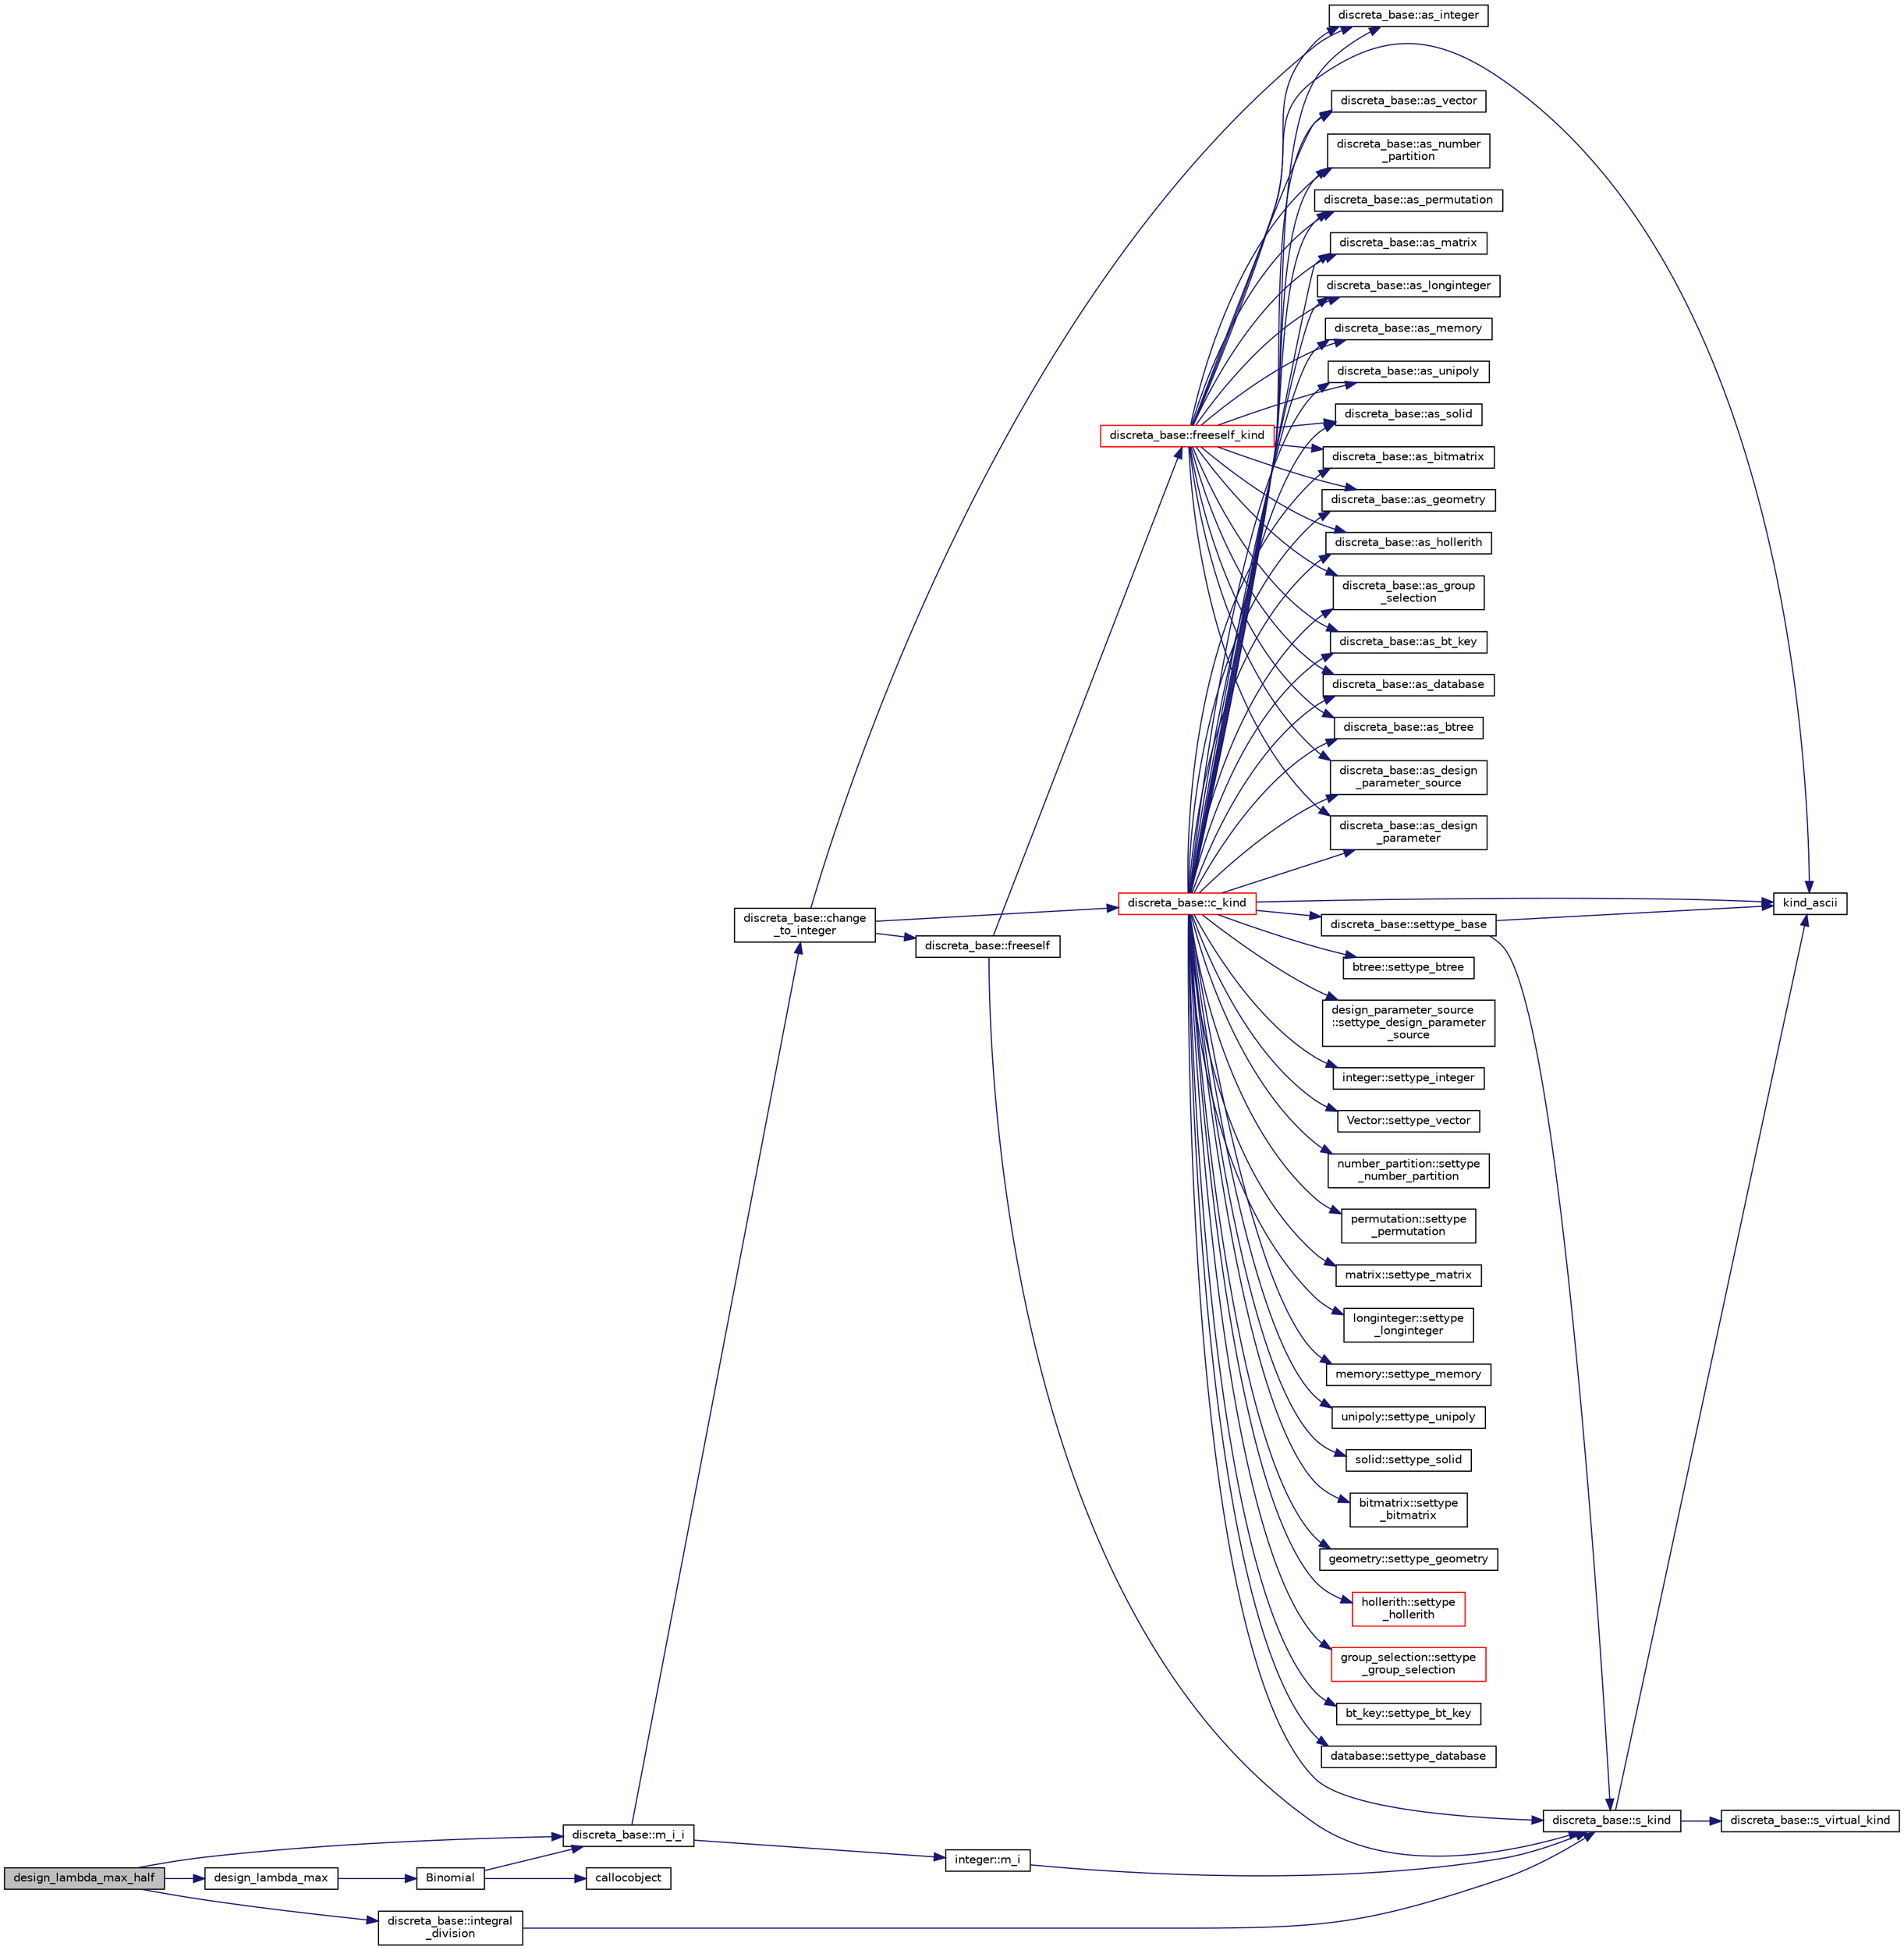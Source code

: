 digraph "design_lambda_max_half"
{
  edge [fontname="Helvetica",fontsize="10",labelfontname="Helvetica",labelfontsize="10"];
  node [fontname="Helvetica",fontsize="10",shape=record];
  rankdir="LR";
  Node383 [label="design_lambda_max_half",height=0.2,width=0.4,color="black", fillcolor="grey75", style="filled", fontcolor="black"];
  Node383 -> Node384 [color="midnightblue",fontsize="10",style="solid",fontname="Helvetica"];
  Node384 [label="design_lambda_max",height=0.2,width=0.4,color="black", fillcolor="white", style="filled",URL="$d1/dec/lib_2_d_i_s_c_r_e_t_a_2design_8_c.html#acdf81c1d4f1b0dbacad39f2c0a1190ed"];
  Node384 -> Node385 [color="midnightblue",fontsize="10",style="solid",fontname="Helvetica"];
  Node385 [label="Binomial",height=0.2,width=0.4,color="black", fillcolor="white", style="filled",URL="$d9/d60/discreta_8h.html#a832bb13a7500f74e6ce6fd77a4133dcf"];
  Node385 -> Node386 [color="midnightblue",fontsize="10",style="solid",fontname="Helvetica"];
  Node386 [label="discreta_base::m_i_i",height=0.2,width=0.4,color="black", fillcolor="white", style="filled",URL="$d7/d71/classdiscreta__base.html#aa231464a9d4bc233f66608021c9ad997"];
  Node386 -> Node387 [color="midnightblue",fontsize="10",style="solid",fontname="Helvetica"];
  Node387 [label="discreta_base::change\l_to_integer",height=0.2,width=0.4,color="black", fillcolor="white", style="filled",URL="$d7/d71/classdiscreta__base.html#a58a5a5bd8f8e6f2dd7b4483b66dc7bb9"];
  Node387 -> Node388 [color="midnightblue",fontsize="10",style="solid",fontname="Helvetica"];
  Node388 [label="discreta_base::freeself",height=0.2,width=0.4,color="black", fillcolor="white", style="filled",URL="$d7/d71/classdiscreta__base.html#a9a3c9501a562293b5667c11b9174d6e5"];
  Node388 -> Node389 [color="midnightblue",fontsize="10",style="solid",fontname="Helvetica"];
  Node389 [label="discreta_base::freeself_kind",height=0.2,width=0.4,color="red", fillcolor="white", style="filled",URL="$d7/d71/classdiscreta__base.html#a63a23ada2165b3838fab719ed458cec8"];
  Node389 -> Node397 [color="midnightblue",fontsize="10",style="solid",fontname="Helvetica"];
  Node397 [label="discreta_base::as_integer",height=0.2,width=0.4,color="black", fillcolor="white", style="filled",URL="$d7/d71/classdiscreta__base.html#a00d7691eaf874fd283d942692fe8dd26"];
  Node389 -> Node399 [color="midnightblue",fontsize="10",style="solid",fontname="Helvetica"];
  Node399 [label="discreta_base::as_vector",height=0.2,width=0.4,color="black", fillcolor="white", style="filled",URL="$d7/d71/classdiscreta__base.html#a7bdd6cae39c380b128ee9e17e42cf020"];
  Node389 -> Node402 [color="midnightblue",fontsize="10",style="solid",fontname="Helvetica"];
  Node402 [label="discreta_base::as_number\l_partition",height=0.2,width=0.4,color="black", fillcolor="white", style="filled",URL="$d7/d71/classdiscreta__base.html#a307aa09de0e925d46697707968ffab00"];
  Node389 -> Node404 [color="midnightblue",fontsize="10",style="solid",fontname="Helvetica"];
  Node404 [label="discreta_base::as_permutation",height=0.2,width=0.4,color="black", fillcolor="white", style="filled",URL="$d7/d71/classdiscreta__base.html#aa4e72f36a82984239b12ae831e131098"];
  Node389 -> Node406 [color="midnightblue",fontsize="10",style="solid",fontname="Helvetica"];
  Node406 [label="discreta_base::as_matrix",height=0.2,width=0.4,color="black", fillcolor="white", style="filled",URL="$d7/d71/classdiscreta__base.html#ae4d7f56d917a4707b838fbffde6467ff"];
  Node389 -> Node409 [color="midnightblue",fontsize="10",style="solid",fontname="Helvetica"];
  Node409 [label="discreta_base::as_longinteger",height=0.2,width=0.4,color="black", fillcolor="white", style="filled",URL="$d7/d71/classdiscreta__base.html#a20a094639eb711b10c8694c51937f7cd"];
  Node389 -> Node412 [color="midnightblue",fontsize="10",style="solid",fontname="Helvetica"];
  Node412 [label="discreta_base::as_memory",height=0.2,width=0.4,color="black", fillcolor="white", style="filled",URL="$d7/d71/classdiscreta__base.html#ad94b2d7dce0cd4fa22db57f6e79c4bd2"];
  Node389 -> Node414 [color="midnightblue",fontsize="10",style="solid",fontname="Helvetica"];
  Node414 [label="discreta_base::as_unipoly",height=0.2,width=0.4,color="black", fillcolor="white", style="filled",URL="$d7/d71/classdiscreta__base.html#ad50d8027f039fe5c2478cddb243adc9d"];
  Node389 -> Node416 [color="midnightblue",fontsize="10",style="solid",fontname="Helvetica"];
  Node416 [label="discreta_base::as_solid",height=0.2,width=0.4,color="black", fillcolor="white", style="filled",URL="$d7/d71/classdiscreta__base.html#a1fc5f2b85ec97ab0a69dd64903c970a5"];
  Node389 -> Node418 [color="midnightblue",fontsize="10",style="solid",fontname="Helvetica"];
  Node418 [label="discreta_base::as_bitmatrix",height=0.2,width=0.4,color="black", fillcolor="white", style="filled",URL="$d7/d71/classdiscreta__base.html#a071ad54ea8ef6c9d1d15f532e5a76df6"];
  Node389 -> Node420 [color="midnightblue",fontsize="10",style="solid",fontname="Helvetica"];
  Node420 [label="discreta_base::as_geometry",height=0.2,width=0.4,color="black", fillcolor="white", style="filled",URL="$d7/d71/classdiscreta__base.html#a38fc7b4cdd830703e9d87354b79bc5c8"];
  Node389 -> Node422 [color="midnightblue",fontsize="10",style="solid",fontname="Helvetica"];
  Node422 [label="discreta_base::as_hollerith",height=0.2,width=0.4,color="black", fillcolor="white", style="filled",URL="$d7/d71/classdiscreta__base.html#a3e66f82711f314710107e2f29e589690"];
  Node389 -> Node424 [color="midnightblue",fontsize="10",style="solid",fontname="Helvetica"];
  Node424 [label="discreta_base::as_group\l_selection",height=0.2,width=0.4,color="black", fillcolor="white", style="filled",URL="$d7/d71/classdiscreta__base.html#aae1bac4883c567718bef9fb610abbdc8"];
  Node389 -> Node426 [color="midnightblue",fontsize="10",style="solid",fontname="Helvetica"];
  Node426 [label="discreta_base::as_bt_key",height=0.2,width=0.4,color="black", fillcolor="white", style="filled",URL="$d7/d71/classdiscreta__base.html#a2734c6e08dca17cf6588bd5064ec1b9f"];
  Node389 -> Node428 [color="midnightblue",fontsize="10",style="solid",fontname="Helvetica"];
  Node428 [label="discreta_base::as_database",height=0.2,width=0.4,color="black", fillcolor="white", style="filled",URL="$d7/d71/classdiscreta__base.html#ab055d39d58210a2b03ba3d33703b09a9"];
  Node389 -> Node430 [color="midnightblue",fontsize="10",style="solid",fontname="Helvetica"];
  Node430 [label="discreta_base::as_btree",height=0.2,width=0.4,color="black", fillcolor="white", style="filled",URL="$d7/d71/classdiscreta__base.html#a78e76674cef2ec113c17989c11288778"];
  Node389 -> Node432 [color="midnightblue",fontsize="10",style="solid",fontname="Helvetica"];
  Node432 [label="discreta_base::as_design\l_parameter_source",height=0.2,width=0.4,color="black", fillcolor="white", style="filled",URL="$d7/d71/classdiscreta__base.html#a59cbf837c6582ded5bc586265d13d81a"];
  Node389 -> Node434 [color="midnightblue",fontsize="10",style="solid",fontname="Helvetica"];
  Node434 [label="discreta_base::as_design\l_parameter",height=0.2,width=0.4,color="black", fillcolor="white", style="filled",URL="$d7/d71/classdiscreta__base.html#aab24ff38ea1c5471ab3de42e014d0f2a"];
  Node389 -> Node393 [color="midnightblue",fontsize="10",style="solid",fontname="Helvetica"];
  Node393 [label="kind_ascii",height=0.2,width=0.4,color="black", fillcolor="white", style="filled",URL="$d9/d60/discreta_8h.html#ad0ce825a9f29bc6cec27e1b64cfe27bf"];
  Node388 -> Node391 [color="midnightblue",fontsize="10",style="solid",fontname="Helvetica"];
  Node391 [label="discreta_base::s_kind",height=0.2,width=0.4,color="black", fillcolor="white", style="filled",URL="$d7/d71/classdiscreta__base.html#a8a830025c74adbbc3362418a7c2ba157"];
  Node391 -> Node392 [color="midnightblue",fontsize="10",style="solid",fontname="Helvetica"];
  Node392 [label="discreta_base::s_virtual_kind",height=0.2,width=0.4,color="black", fillcolor="white", style="filled",URL="$d7/d71/classdiscreta__base.html#a52778a6d6943a468be083d0785d418fb"];
  Node391 -> Node393 [color="midnightblue",fontsize="10",style="solid",fontname="Helvetica"];
  Node387 -> Node436 [color="midnightblue",fontsize="10",style="solid",fontname="Helvetica"];
  Node436 [label="discreta_base::c_kind",height=0.2,width=0.4,color="red", fillcolor="white", style="filled",URL="$d7/d71/classdiscreta__base.html#adc2ff61589c2d083688e7a43f333cb62"];
  Node436 -> Node437 [color="midnightblue",fontsize="10",style="solid",fontname="Helvetica"];
  Node437 [label="discreta_base::settype_base",height=0.2,width=0.4,color="black", fillcolor="white", style="filled",URL="$d7/d71/classdiscreta__base.html#a4f42899a89447d1c3993ea07c38f8ad4"];
  Node437 -> Node391 [color="midnightblue",fontsize="10",style="solid",fontname="Helvetica"];
  Node437 -> Node393 [color="midnightblue",fontsize="10",style="solid",fontname="Helvetica"];
  Node436 -> Node397 [color="midnightblue",fontsize="10",style="solid",fontname="Helvetica"];
  Node436 -> Node438 [color="midnightblue",fontsize="10",style="solid",fontname="Helvetica"];
  Node438 [label="integer::settype_integer",height=0.2,width=0.4,color="black", fillcolor="white", style="filled",URL="$d0/de5/classinteger.html#a6265c65ef311229acd513d748faba796"];
  Node436 -> Node399 [color="midnightblue",fontsize="10",style="solid",fontname="Helvetica"];
  Node436 -> Node439 [color="midnightblue",fontsize="10",style="solid",fontname="Helvetica"];
  Node439 [label="Vector::settype_vector",height=0.2,width=0.4,color="black", fillcolor="white", style="filled",URL="$d5/db2/class_vector.html#a34e0d00b18c051f23904a8429fa6c8b4"];
  Node436 -> Node402 [color="midnightblue",fontsize="10",style="solid",fontname="Helvetica"];
  Node436 -> Node440 [color="midnightblue",fontsize="10",style="solid",fontname="Helvetica"];
  Node440 [label="number_partition::settype\l_number_partition",height=0.2,width=0.4,color="black", fillcolor="white", style="filled",URL="$df/d50/classnumber__partition.html#a3aaec1b557758f643ffc8555bbc358be"];
  Node436 -> Node404 [color="midnightblue",fontsize="10",style="solid",fontname="Helvetica"];
  Node436 -> Node441 [color="midnightblue",fontsize="10",style="solid",fontname="Helvetica"];
  Node441 [label="permutation::settype\l_permutation",height=0.2,width=0.4,color="black", fillcolor="white", style="filled",URL="$d0/d08/classpermutation.html#af1eea29f86195cede9562e444664c28c"];
  Node436 -> Node406 [color="midnightblue",fontsize="10",style="solid",fontname="Helvetica"];
  Node436 -> Node442 [color="midnightblue",fontsize="10",style="solid",fontname="Helvetica"];
  Node442 [label="matrix::settype_matrix",height=0.2,width=0.4,color="black", fillcolor="white", style="filled",URL="$d1/d8d/classmatrix.html#a1780283a64a789e4084d792683d276bb"];
  Node436 -> Node409 [color="midnightblue",fontsize="10",style="solid",fontname="Helvetica"];
  Node436 -> Node443 [color="midnightblue",fontsize="10",style="solid",fontname="Helvetica"];
  Node443 [label="longinteger::settype\l_longinteger",height=0.2,width=0.4,color="black", fillcolor="white", style="filled",URL="$d3/d71/classlonginteger.html#ae5f811ece8df31b9ff114368a18e1dc5"];
  Node436 -> Node412 [color="midnightblue",fontsize="10",style="solid",fontname="Helvetica"];
  Node436 -> Node444 [color="midnightblue",fontsize="10",style="solid",fontname="Helvetica"];
  Node444 [label="memory::settype_memory",height=0.2,width=0.4,color="black", fillcolor="white", style="filled",URL="$d8/d99/classmemory.html#a33aae277f9b8fe36b02e9d5da895451b"];
  Node436 -> Node414 [color="midnightblue",fontsize="10",style="solid",fontname="Helvetica"];
  Node436 -> Node445 [color="midnightblue",fontsize="10",style="solid",fontname="Helvetica"];
  Node445 [label="unipoly::settype_unipoly",height=0.2,width=0.4,color="black", fillcolor="white", style="filled",URL="$d1/d89/classunipoly.html#a8db854fcc85c5e1150b1f1b1c005c95b"];
  Node436 -> Node416 [color="midnightblue",fontsize="10",style="solid",fontname="Helvetica"];
  Node436 -> Node446 [color="midnightblue",fontsize="10",style="solid",fontname="Helvetica"];
  Node446 [label="solid::settype_solid",height=0.2,width=0.4,color="black", fillcolor="white", style="filled",URL="$d8/def/classsolid.html#a775bd4821f75a8aee4ea3d4335ff90e0"];
  Node436 -> Node418 [color="midnightblue",fontsize="10",style="solid",fontname="Helvetica"];
  Node436 -> Node447 [color="midnightblue",fontsize="10",style="solid",fontname="Helvetica"];
  Node447 [label="bitmatrix::settype\l_bitmatrix",height=0.2,width=0.4,color="black", fillcolor="white", style="filled",URL="$de/dc8/classbitmatrix.html#acb571d947f9526665ebbdc0ce3e2a973"];
  Node436 -> Node420 [color="midnightblue",fontsize="10",style="solid",fontname="Helvetica"];
  Node436 -> Node448 [color="midnightblue",fontsize="10",style="solid",fontname="Helvetica"];
  Node448 [label="geometry::settype_geometry",height=0.2,width=0.4,color="black", fillcolor="white", style="filled",URL="$da/d44/classgeometry.html#ab4a336baba6a3f56f5ffa053a5be5ba7"];
  Node436 -> Node422 [color="midnightblue",fontsize="10",style="solid",fontname="Helvetica"];
  Node436 -> Node449 [color="midnightblue",fontsize="10",style="solid",fontname="Helvetica"];
  Node449 [label="hollerith::settype\l_hollerith",height=0.2,width=0.4,color="red", fillcolor="white", style="filled",URL="$d8/d99/classhollerith.html#a23bbd4acfc88a0e90f1245f243f51f76"];
  Node436 -> Node424 [color="midnightblue",fontsize="10",style="solid",fontname="Helvetica"];
  Node436 -> Node451 [color="midnightblue",fontsize="10",style="solid",fontname="Helvetica"];
  Node451 [label="group_selection::settype\l_group_selection",height=0.2,width=0.4,color="red", fillcolor="white", style="filled",URL="$d6/db0/classgroup__selection.html#a015ed73b7b8d784bedd4d11ac1fc0ec1"];
  Node436 -> Node426 [color="midnightblue",fontsize="10",style="solid",fontname="Helvetica"];
  Node436 -> Node454 [color="midnightblue",fontsize="10",style="solid",fontname="Helvetica"];
  Node454 [label="bt_key::settype_bt_key",height=0.2,width=0.4,color="black", fillcolor="white", style="filled",URL="$d1/de5/classbt__key.html#a352bb10beb7c789d8d29373035824800"];
  Node436 -> Node428 [color="midnightblue",fontsize="10",style="solid",fontname="Helvetica"];
  Node436 -> Node455 [color="midnightblue",fontsize="10",style="solid",fontname="Helvetica"];
  Node455 [label="database::settype_database",height=0.2,width=0.4,color="black", fillcolor="white", style="filled",URL="$db/d72/classdatabase.html#a014639aa001462e480eb1f3984839b72"];
  Node436 -> Node430 [color="midnightblue",fontsize="10",style="solid",fontname="Helvetica"];
  Node436 -> Node456 [color="midnightblue",fontsize="10",style="solid",fontname="Helvetica"];
  Node456 [label="btree::settype_btree",height=0.2,width=0.4,color="black", fillcolor="white", style="filled",URL="$dd/db0/classbtree.html#a5a1b9773c848908a6050cc733d2d9780"];
  Node436 -> Node432 [color="midnightblue",fontsize="10",style="solid",fontname="Helvetica"];
  Node436 -> Node457 [color="midnightblue",fontsize="10",style="solid",fontname="Helvetica"];
  Node457 [label="design_parameter_source\l::settype_design_parameter\l_source",height=0.2,width=0.4,color="black", fillcolor="white", style="filled",URL="$df/d4b/classdesign__parameter__source.html#a3af3b851df87bd1661fb9c9ce18822c8"];
  Node436 -> Node434 [color="midnightblue",fontsize="10",style="solid",fontname="Helvetica"];
  Node436 -> Node393 [color="midnightblue",fontsize="10",style="solid",fontname="Helvetica"];
  Node436 -> Node391 [color="midnightblue",fontsize="10",style="solid",fontname="Helvetica"];
  Node387 -> Node397 [color="midnightblue",fontsize="10",style="solid",fontname="Helvetica"];
  Node386 -> Node459 [color="midnightblue",fontsize="10",style="solid",fontname="Helvetica"];
  Node459 [label="integer::m_i",height=0.2,width=0.4,color="black", fillcolor="white", style="filled",URL="$d0/de5/classinteger.html#a869091f0a0f35f5354c8c4a70250e8a9"];
  Node459 -> Node391 [color="midnightblue",fontsize="10",style="solid",fontname="Helvetica"];
  Node385 -> Node460 [color="midnightblue",fontsize="10",style="solid",fontname="Helvetica"];
  Node460 [label="callocobject",height=0.2,width=0.4,color="black", fillcolor="white", style="filled",URL="$d3/d72/global_8_c.html#a8bbcb8338d159223714097d10e94364d"];
  Node383 -> Node386 [color="midnightblue",fontsize="10",style="solid",fontname="Helvetica"];
  Node383 -> Node461 [color="midnightblue",fontsize="10",style="solid",fontname="Helvetica"];
  Node461 [label="discreta_base::integral\l_division",height=0.2,width=0.4,color="black", fillcolor="white", style="filled",URL="$d7/d71/classdiscreta__base.html#a92b3001ac35af9185b316c0d8f89070e"];
  Node461 -> Node391 [color="midnightblue",fontsize="10",style="solid",fontname="Helvetica"];
}

